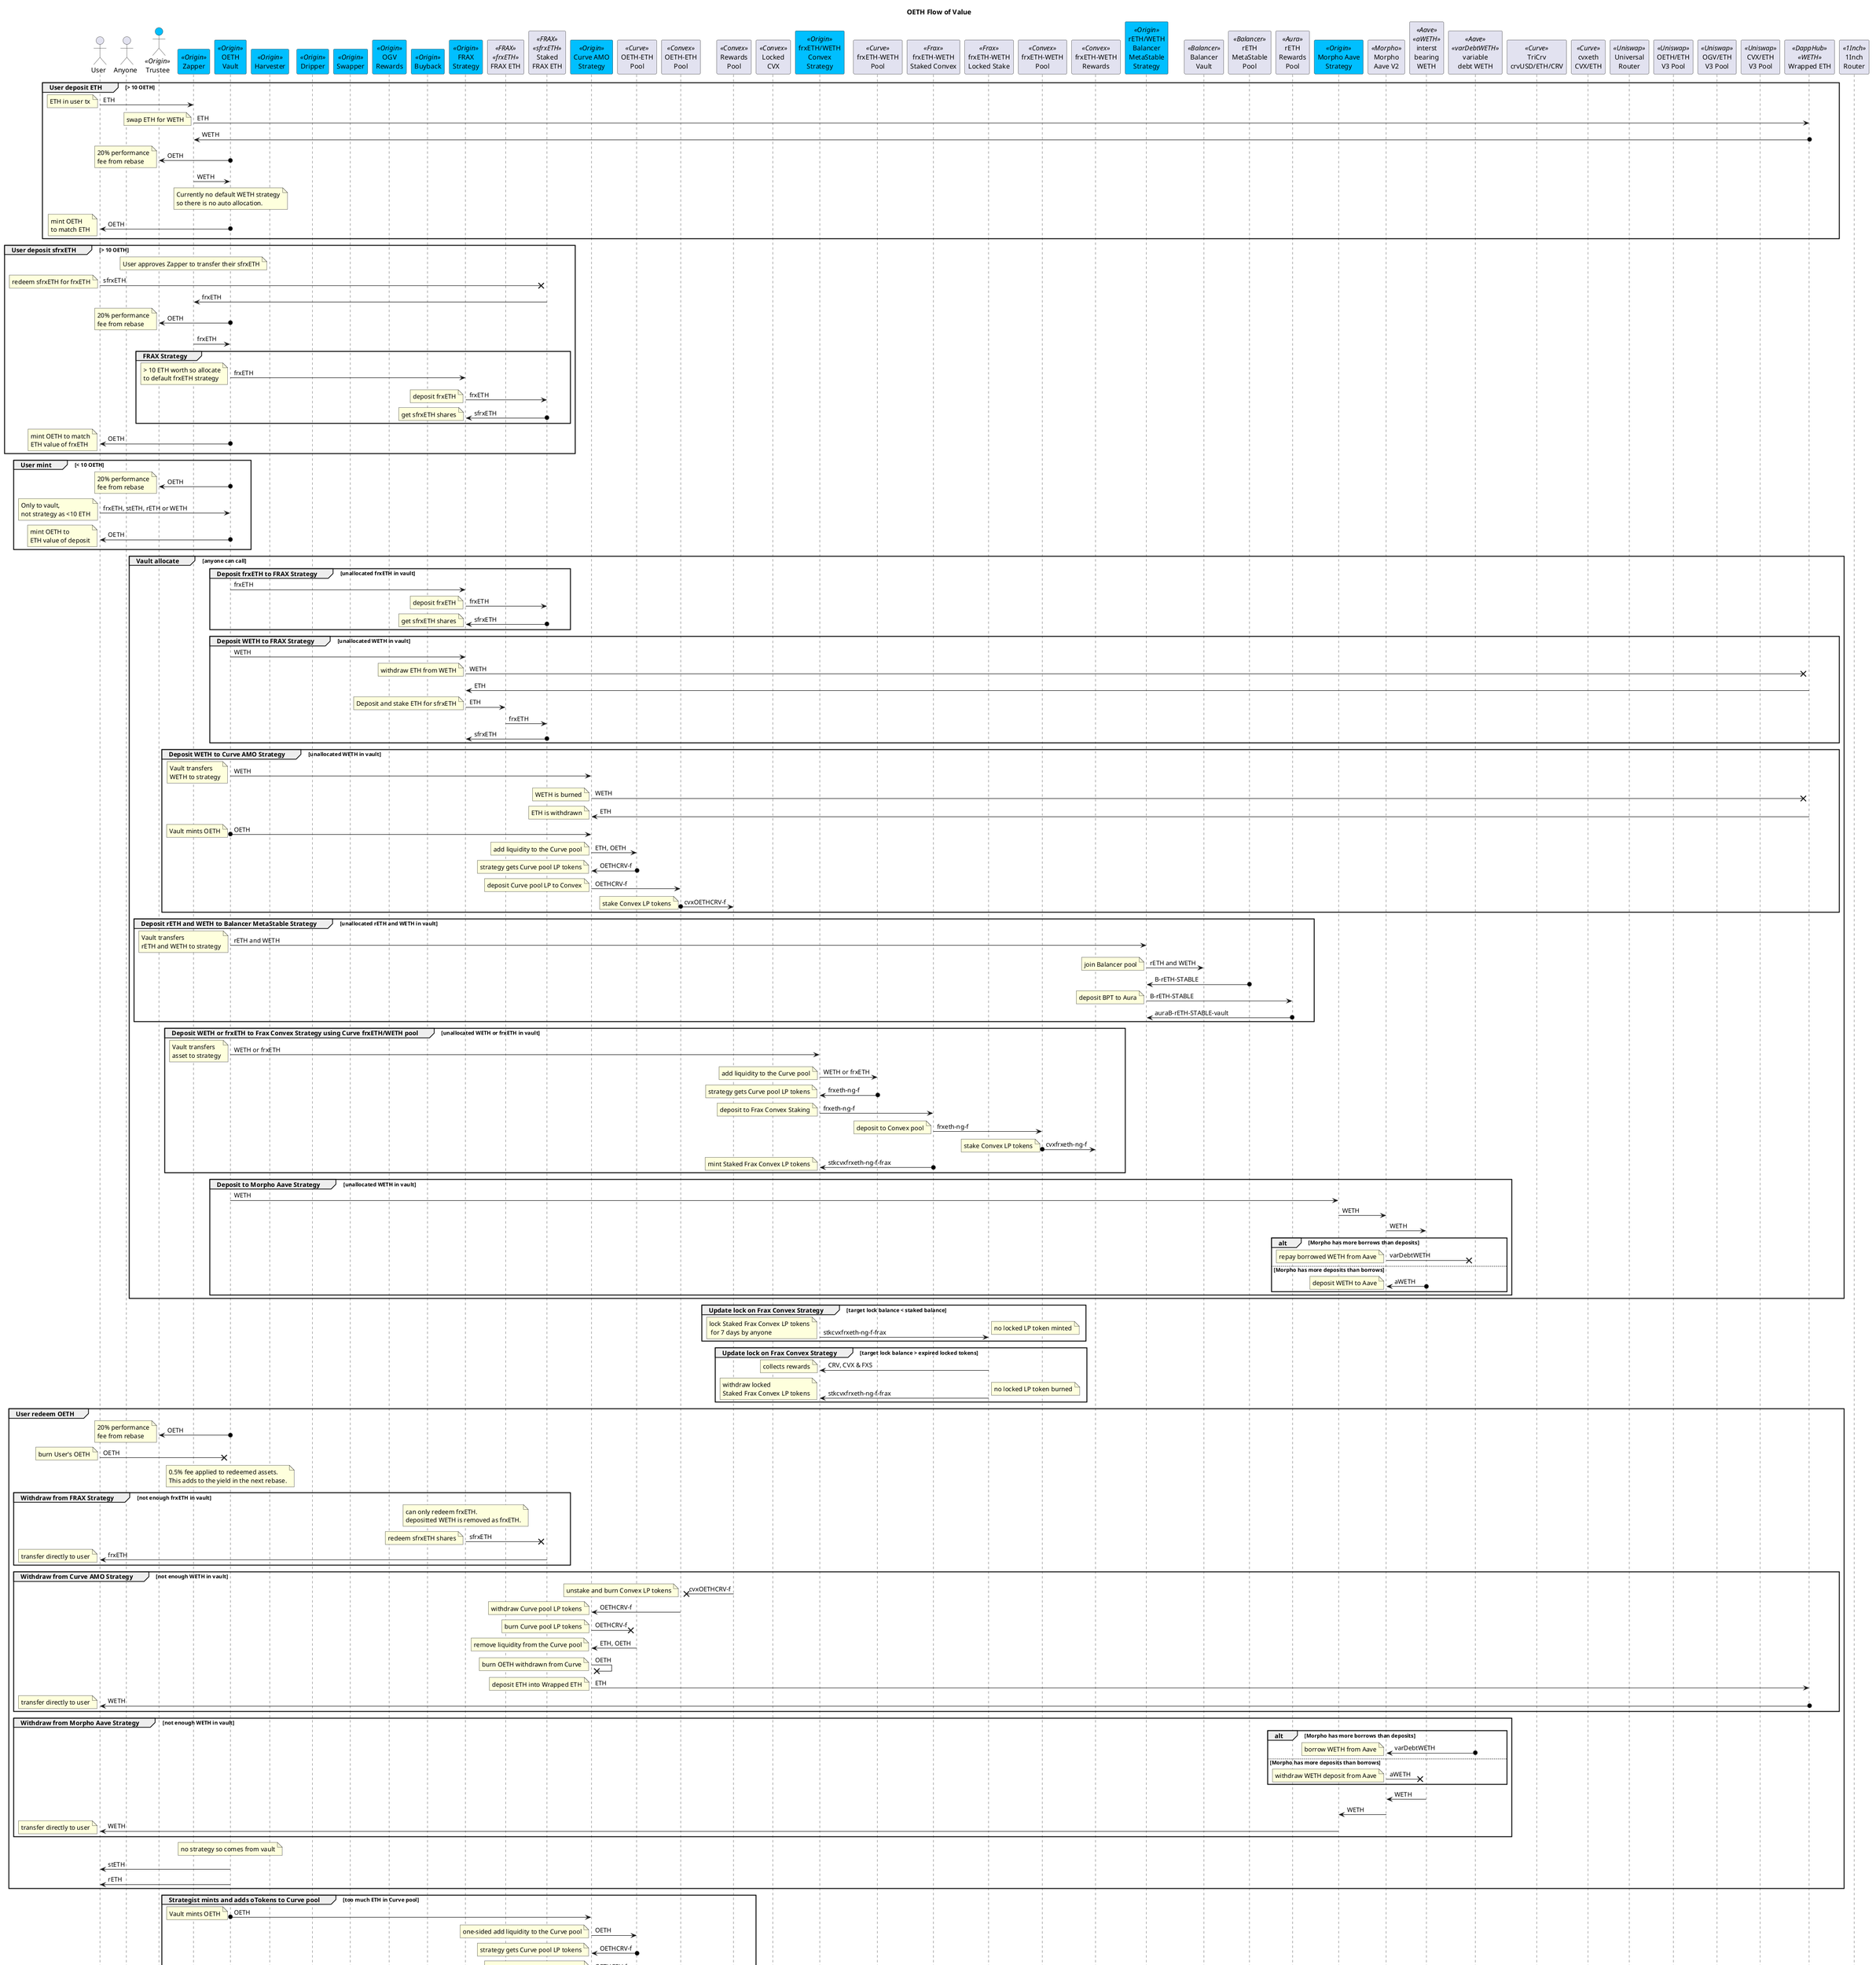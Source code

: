 @startuml

title "OETH Flow of Value"

actor "User" as user
actor "Anyone" as anyone
actor "Trustee" as trust <<Origin>> #DeepSkyBlue
participant "Zapper" as zap <<Origin>> #DeepSkyBlue
participant "OETH\nVault" as vault <<Origin>> #DeepSkyBlue
participant "Harvester" as harv <<Origin>> #DeepSkyBlue
participant "Dripper" as drip <<Origin>> #DeepSkyBlue
participant "Swapper" as swapper <<Origin>> #DeepSkyBlue
participant "OGV\nRewards" as ogvRewards <<Origin>> #DeepSkyBlue
participant "Buyback" as buyBack <<Origin>> #DeepSkyBlue

participant "FRAX\nStrategy" as frxStrat <<Origin>> #DeepSkyBlue
participant "FRAX ETH" as frxETH <<FRAX>><<frxETH>>
participant "Staked\nFRAX ETH" as sfrxETH <<FRAX>><<sfrxETH>>

participant "Curve AMO\nStrategy" as crvStrat <<Origin>> #DeepSkyBlue
participant "OETH-ETH\nPool" as oethCrv <<Curve>>
participant "OETH-ETH\nPool" as oethCvx <<Convex>>
participant "Rewards\nPool" as cvxRewards <<Convex>>
participant "Locked\nCVX" as icvx <<Convex>>

participant "rETH/WETH\nBalancer\nMetaStable\nStrategy" as balMetaStrat <<Origin>> #DeepSkyBlue
participant "Balancer\nVault" as balVault <<Balancer>>
participant "rETH\nMetaStable\nPool" as balMetaPool <<Balancer>>
participant "rETH\nRewards\nPool" as auraRewards <<Aura>>

participant "frxETH/WETH\nConvex\nStrategy" as cvxFrxStrat <<Origin>> #DeepSkyBlue
participant "frxETH-WETH\nPool" as frxCrv <<Curve>>
participant "frxETH-WETH\nStaked Convex" as frxCvStk <<Frax>>
participant "frxETH-WETH\nLocked Stake" as frxCvStkLck <<Frax>>
participant "frxETH-WETH\nPool" as frxCvx <<Convex>>
participant "frxETH-WETH\nRewards" as cvxFrxRewards <<Convex>>

participant "rETH/WETH\nBalancer\nMetaStable\nStrategy" as balMetaStrat <<Origin>> #DeepSkyBlue
participant "Balancer\nVault" as balVault <<Balancer>>
participant "rETH\nMetaStable\nPool" as balMetaPool <<Balancer>>
participant "rETH\nRewards\nPool" as auraRewards <<Aura>>

participant "Morpho Aave\nStrategy" as morphAaveStrat <<Origin>> #DeepSkyBlue
participant "Morpho\nAave V2" as morpho <<Morpho>>
participant "interst\nbearing\nWETH" as aweth <<Aave>><<aWETH>>
participant "variable\ndebt WETH" as vdweth <<Aave>><<varDebtWETH>>

participant "TriCrv\ncrvUSD/ETH/CRV" as triCrv <<Curve>>
participant "cvxeth\nCVX/ETH" as cvxeth <<Curve>>
participant "Universal\nRouter" as uniRouter <<Uniswap>>
participant "OETH/ETH\nV3 Pool" as uniOeth <<Uniswap>>
participant "OGV/ETH\nV3 Pool" as uniOgv <<Uniswap>>
participant "CVX/ETH\nV3 Pool" as uniCvx <<Uniswap>>

participant "Wrapped ETH" as weth <<DappHub>><<WETH>>

participant "1Inch\nRouter" as 1r <<1Inch>>

' Deposit ETH via Zapper
group User deposit ETH [> 10 OETH]
user -> zap : ETH
note left : ETH in user tx

zap -> weth : ETH
note left : swap ETH for WETH
weth o-> zap : WETH

vault o-> trust : OETH
note left : 20% performance\nfee from rebase

zap -> vault : WETH

note over vault : Currently no default WETH strategy\nso there is no auto allocation.

vault o-> user : OETH
note left : mint OETH\nto match ETH
end

' Deposit sfrxETH via Zapper
group User deposit sfrxETH [> 10 OETH]
note over zap : User approves Zapper to transfer their sfrxETH

user -x sfrxETH : sfrxETH
note left : redeem sfrxETH for frxETH
sfrxETH -> zap : frxETH

vault o-> trust : OETH
note left : 20% performance\nfee from rebase

zap -> vault : frxETH

group FRAX Strategy
vault -> frxStrat : frxETH
note left: > 10 ETH worth so allocate\nto default frxETH strategy
frxStrat -> sfrxETH : frxETH
note left : deposit frxETH
sfrxETH o-> frxStrat : sfrxETH
note left : get sfrxETH shares
end 

vault o-> user : OETH
note left : mint OETH to match\nETH value of frxETH
end


' Mint
group User mint [< 10 OETH]
vault o-> trust : OETH
note left : 20% performance\nfee from rebase

user -> vault : frxETH, stETH, rETH or WETH
note left: Only to vault,\nnot strategy as <10 ETH
vault o-> user : OETH
note left : mint OETH to\nETH value of deposit
end

' Allocate
group Vault allocate [anyone can call]

' FRAX Strategy for frxETH
group Deposit frxETH to FRAX Strategy [unallocated frxETH in vault]
vault -> frxStrat : frxETH
frxStrat -> sfrxETH : frxETH
note left : deposit frxETH
sfrxETH o-> frxStrat : sfrxETH
note left : get sfrxETH shares
end

' FRAX Strategy for WETH
group Deposit WETH to FRAX Strategy [unallocated WETH in vault]
vault -> frxStrat : WETH
frxStrat -x weth : WETH
note left : withdraw ETH from WETH
weth -> frxStrat : ETH
frxStrat -> frxETH : ETH
note left : Deposit and stake ETH for sfrxETH
frxETH -> sfrxETH : frxETH
sfrxETH o-> frxStrat : sfrxETH
end

' Curve AMO Strategy
group Deposit WETH to Curve AMO Strategy [unallocated WETH in vault]
vault -> crvStrat : WETH
note left : Vault transfers\nWETH to strategy
crvStrat -x weth : WETH
note left : WETH is burned
weth -> crvStrat : ETH
note left : ETH is withdrawn

vault o-> crvStrat : OETH
note left : Vault mints OETH
crvStrat -> oethCrv : ETH, OETH
note left : add liquidity to the Curve pool
oethCrv o-> crvStrat : OETHCRV-f
note left: strategy gets Curve pool LP tokens

crvStrat -> oethCvx : OETHCRV-f
note left : deposit Curve pool LP to Convex
oethCvx o-> cvxRewards : cvxOETHCRV-f
note left : stake Convex LP tokens
end

' Balancer MetaPool Strategy
group Deposit rETH and WETH to Balancer MetaStable Strategy [unallocated rETH and WETH in vault]
vault -> balMetaStrat : rETH and WETH
note left : Vault transfers\nrETH and WETH to strategy
balMetaStrat -> balVault : rETH and WETH
note left : join Balancer pool
balMetaPool o-> balMetaStrat : B-rETH-STABLE
balMetaStrat -> auraRewards : B-rETH-STABLE
note left : deposit BPT to Aura
auraRewards o-> balMetaStrat : auraB-rETH-STABLE-vault

end

' Frax Convex strategy for the Curve frxETH/WETH pool
group Deposit WETH or frxETH to Frax Convex Strategy using Curve frxETH/WETH pool [unallocated WETH or frxETH in vault]
vault -> cvxFrxStrat : WETH or frxETH
note left : Vault transfers\nasset to strategy
cvxFrxStrat -> frxCrv : WETH or frxETH
note left : add liquidity to the Curve pool
frxCrv o-> cvxFrxStrat : frxeth-ng-f
note left: strategy gets Curve pool LP tokens

cvxFrxStrat -> frxCvStk : frxeth-ng-f
note left : deposit to Frax Convex Staking
frxCvStk -> frxCvx : frxeth-ng-f
note left : deposit to Convex pool
frxCvx o-> cvxFrxRewards : cvxfrxeth-ng-f
note left : stake Convex LP tokens
frxCvStk o-> cvxFrxStrat : stkcvxfrxeth-ng-f-frax
note left : mint Staked Frax Convex LP tokens

end

' Morpho Aave Strategy
group Deposit to Morpho Aave Strategy [unallocated WETH in vault]
vault -> morphAaveStrat : WETH
morphAaveStrat -> morpho : WETH
morpho -> aweth : WETH

alt Morpho has more borrows than deposits
morpho -x vdweth : varDebtWETH
note left : repay borrowed WETH from Aave
else Morpho has more deposits than borrows
aweth o-> morpho  : aWETH
note left : deposit WETH to Aave
end
end

end

group Update lock on Frax Convex Strategy [target lock balance < staked balance]

cvxFrxStrat -> frxCvStkLck : stkcvxfrxeth-ng-f-frax
note left : lock Staked Frax Convex LP tokens\n for 7 days by anyone
note right : no locked LP token minted
end


group Update lock on Frax Convex Strategy [target lock balance > expired locked tokens]

frxCvStkLck -> cvxFrxStrat : CRV, CVX & FXS
note left : collects rewards
frxCvStkLck -> cvxFrxStrat : stkcvxfrxeth-ng-f-frax
note left : withdraw locked\nStaked Frax Convex LP tokens
note right : no locked LP token burned
end

' Redeem
group User redeem OETH
vault o-> trust : OETH
note left : 20% performance\nfee from rebase

user -x vault : OETH
note left : burn User's OETH

note over vault : 0.5% fee applied to redeemed assets.\nThis adds to the yield in the next rebase.

' FRAX Strategy
group Withdraw from FRAX Strategy [not enough frxETH in vault]
note over frxStrat
can only redeem frxETH.
depositted WETH is removed as frxETH.
end note
frxStrat -x sfrxETH : sfrxETH
note left : redeem sfrxETH shares
sfrxETH -> user : frxETH
note left : transfer directly to user
' sfrxETH -> vault : frxETH
' note left : transfer to vault
end

' Curve AMO Strategy
group Withdraw from Curve AMO Strategy [not enough WETH in vault]
cvxRewards -x oethCvx : cvxOETHCRV-f
note left : unstake and burn Convex LP tokens
oethCvx -> crvStrat : OETHCRV-f
note left : withdraw Curve pool LP tokens

crvStrat -x oethCrv : OETHCRV-f
note left : burn Curve pool LP tokens
oethCrv -> crvStrat : ETH, OETH
note left : remove liquidity from the Curve pool

crvStrat -x crvStrat : OETH
note left : burn OETH withdrawn from Curve

crvStrat -> weth : ETH
note left : deposit ETH into Wrapped ETH
weth o-> user : WETH
note left : transfer directly to user
' weth o-> vault : WETH
' note left : transfer to vault
end

' Morpho Aave Strategy
group Withdraw from Morpho Aave Strategy [not enough WETH in vault]
alt Morpho has more borrows than deposits
vdweth o-> morpho : varDebtWETH
note left : borrow WETH from Aave
else Morpho has more deposits than borrows
morpho -x aweth : aWETH
note left : withdraw WETH deposit from Aave
end
aweth -> morpho : WETH
morpho -> morphAaveStrat : WETH
' morphAaveStrat -> vault : WETH
morphAaveStrat -> user : WETH
note left : transfer directly to user
end

note over vault : no strategy so comes from vault
vault -> user : stETH
vault -> user : rETH
end

' Curve AMO Strategy - mint and add oTokens
group Strategist mints and adds oTokens to Curve pool [too much ETH in Curve pool]
vault o-> crvStrat : OETH
note left : Vault mints OETH
crvStrat -> oethCrv : OETH
note left : one-sided add liquidity to the Curve pool
oethCrv o-> crvStrat : OETHCRV-f
note left: strategy gets Curve pool LP tokens

crvStrat -> oethCvx : OETHCRV-f
note left : deposit Curve pool LP to Convex
oethCvx o-> cvxRewards : cvxOETHCRV-f
note left : stake Convex LP tokens
end

' Curve AMO Strategy - remove and burn OETH
group Strategist removes and burns oTokens from Curve pool [too much OETH in Curve pool]
cvxRewards -x oethCvx : cvxOETHCRV-f
note left : unstake and burn Convex LP tokens
oethCvx -> crvStrat : OETHCRV-f
note left : withdraw Curve pool LP tokens

crvStrat -x oethCrv : OETHCRV-f
note left : burn Curve pool LP tokens
oethCrv -> crvStrat : OETH
note left : on-sided remove liquidity from the Curve pool

crvStrat -x crvStrat : OETH
note left : burn OETH withdrawn from Curve
end

' Curve AMO Strategy - remove ETH
group Strategist removes ETH from Curve pool [too much ETH in Curve pool]
cvxRewards -x oethCvx : cvxOETHCRV-f
note left : unstake and burn Convex LP tokens
oethCvx -> crvStrat : OETHCRV-f
note left : withdraw Curve pool LP tokens

crvStrat -x oethCrv : OETHCRV-f
note left : burn Curve pool LP tokens
oethCrv -> crvStrat : ETH
note left : on-sided remove liquidity from the Curve pool

crvStrat -> weth : ETH
note left : deposit ETH into Wrapped ETH
weth o-> vault : WETH
note left : transfer to vault
end

' Harvest and swap Convex AMO
group Harvest and swap Convex AMO rewards [can be called by anyone]

cvxRewards -> crvStrat : CVX & CRV
note left : collect Convex rewards
crvStrat -> harv : CVX & CRV
note left : transfer rewards to Harvester

harv -> cvxeth : CVX
note left : exchange CVX for ETH\nmax 2,500 CVX
cvxeth -> weth : ETH
note left : withdraw ETH from Wrapped ETH
weth o-> cvxeth : WETH
cvxeth -> harv : WETH
harv -> drip : 98% WETH
note left : 98% of WETH to Dripper
harv -> anyone : 2% WETH
note left : 2% of WETH\nto Harvest caller

harv -> triCrv : CRV
note left : exchange CRV for WETH\nmax 4,000 CRV
triCrv -> weth : ETH
note left : withdraw ETH from Wrapped ETH
weth o-> triCrv : WETH
triCrv -> harv : WETH
harv -> drip : 98% WETH
note left : 98% of WETH to Dripper
harv -> anyone : 2% WETH
note left : 2% of WETH\nto Harvest caller
end

' Harvest and swap Balancer
group Harvest and swap Balancer rewards [can be called by anyone]

balMetaPool -> balMetaStrat : BAL
note left : collect Balancer rewards
auraRewards  -> balMetaStrat : AURA
note left : collect Aura rewards
balMetaStrat -> harv : BAL & AURA
note left : transfer rewards to Harvester
harv -> balVault : BAL
note left : swap BAL for WETH\nmax 1,000 BAL
balVault -> harv : WETH
harv -> drip : 98% WETH
note left : 98% of WETH to Dripper
harv -> anyone : 2% WETH
note left : 2% of WETH\nto Harvest caller
harv -> balVault : AURA
note left : swap AURA for WETH\nmax 4,000 BAL
balVault -> harv : WETH
harv -> drip : 98% WETH
note left : 98% of WETH to Dripper
harv -> anyone : 2% WETH
note left : 2% of WETH\nto Harvest caller

end

' Harvest and Swap
group Harvest and swap Frax Convex rewards [can be called by anyone]

frxCvStk -> cvxFrxStrat : CRV, CVX
note left : collects staked rewards
frxCvStkLck -> cvxFrxStrat : CRV, CVX & FXS
note left : collects locked rewards
cvxFrxStrat -> harv : CVX, CRV & FXS
note left : transfer rewards to Harvester

harv -> cvxeth : CVX
note left : exchange CVX for ETH\nmax 2,500 CVX
cvxeth -> weth : ETH
note left : withdraw ETH from Wrapped ETH
weth o-> cvxeth : WETH
cvxeth -> harv : WETH
harv -> drip : 98% WETH
note left : 98% of WETH to Dripper
harv -> anyone : 2% WETH
note left : 2% of WETH\nto Harvest caller

harv -> triCrv : CRV
note left : exchange CRV for WETH\nmax 4,000 CRV
triCrv -> weth : ETH
note left : withdraw ETH from Wrapped ETH
weth o-> triCrv : WETH
triCrv -> harv : WETH
harv -> drip : 98% WETH
note left : 98% of WETH to Dripper
harv -> anyone : 2% WETH
note left : 2% of WETH\nto Harvest caller

' TODO - add FXS swap

end

' Collect and Rebase
group Collect and Rebase [can be called by anyone]

drip -> vault : WETH
note left : stream harvested WETH\nto Vault over 14 days

group Rebase [increase in underlying assets]
vault o-> vault : 80% OETH
note left : 80% of rebased\nto OETH holders

vault o-> trust : 20% OETH
note left : 20% of rebase\nto trustee as\nperformance fee
end 
end

group Trustee OETH rewards

group OGV buyback for OGV stakers
trust -> uniRouter : OETH
uniRouter -> uniOeth : 50% OETH
note left : swap 50% OETH for WETH\nusing OETH/WETH V3 pool
uniOeth -> uniOgv : WETH
note left : swap WETH for OGV\nusing OGV/WETH V3 pool
uniOgv -> ogvRewards : OGV
note left : transfer OGV\nto Staking Rewards
end

group CVX buyback and locking for increased Convex rewards
uniRouter -> uniOeth : 50% OETH
note left : swap 50% OETH for WETH\nusing OETH/WETH V3 pool
uniOeth -> uniRouter : WETH
uniRouter -> uniCvx : WETH
note left : swap WETH for CVX\nusing CVX/WETH V3 pool
uniCvx -> buyBack : CVX
buyBack -> icvx : CVX
note left : lock CVX for\ngauge voting power
icvx o-> trust : vlCVX
note over trust : Trustee delegates\nvoting power
end

end

' Swap vault collateral assets
group Trustee swaps collateral assets [WETH for rETH]
vault -> swapper : WETH
note left : swap WETH for rETH
swapper -> 1r : WETH
1r -> vault : rETH
end

@enduml
